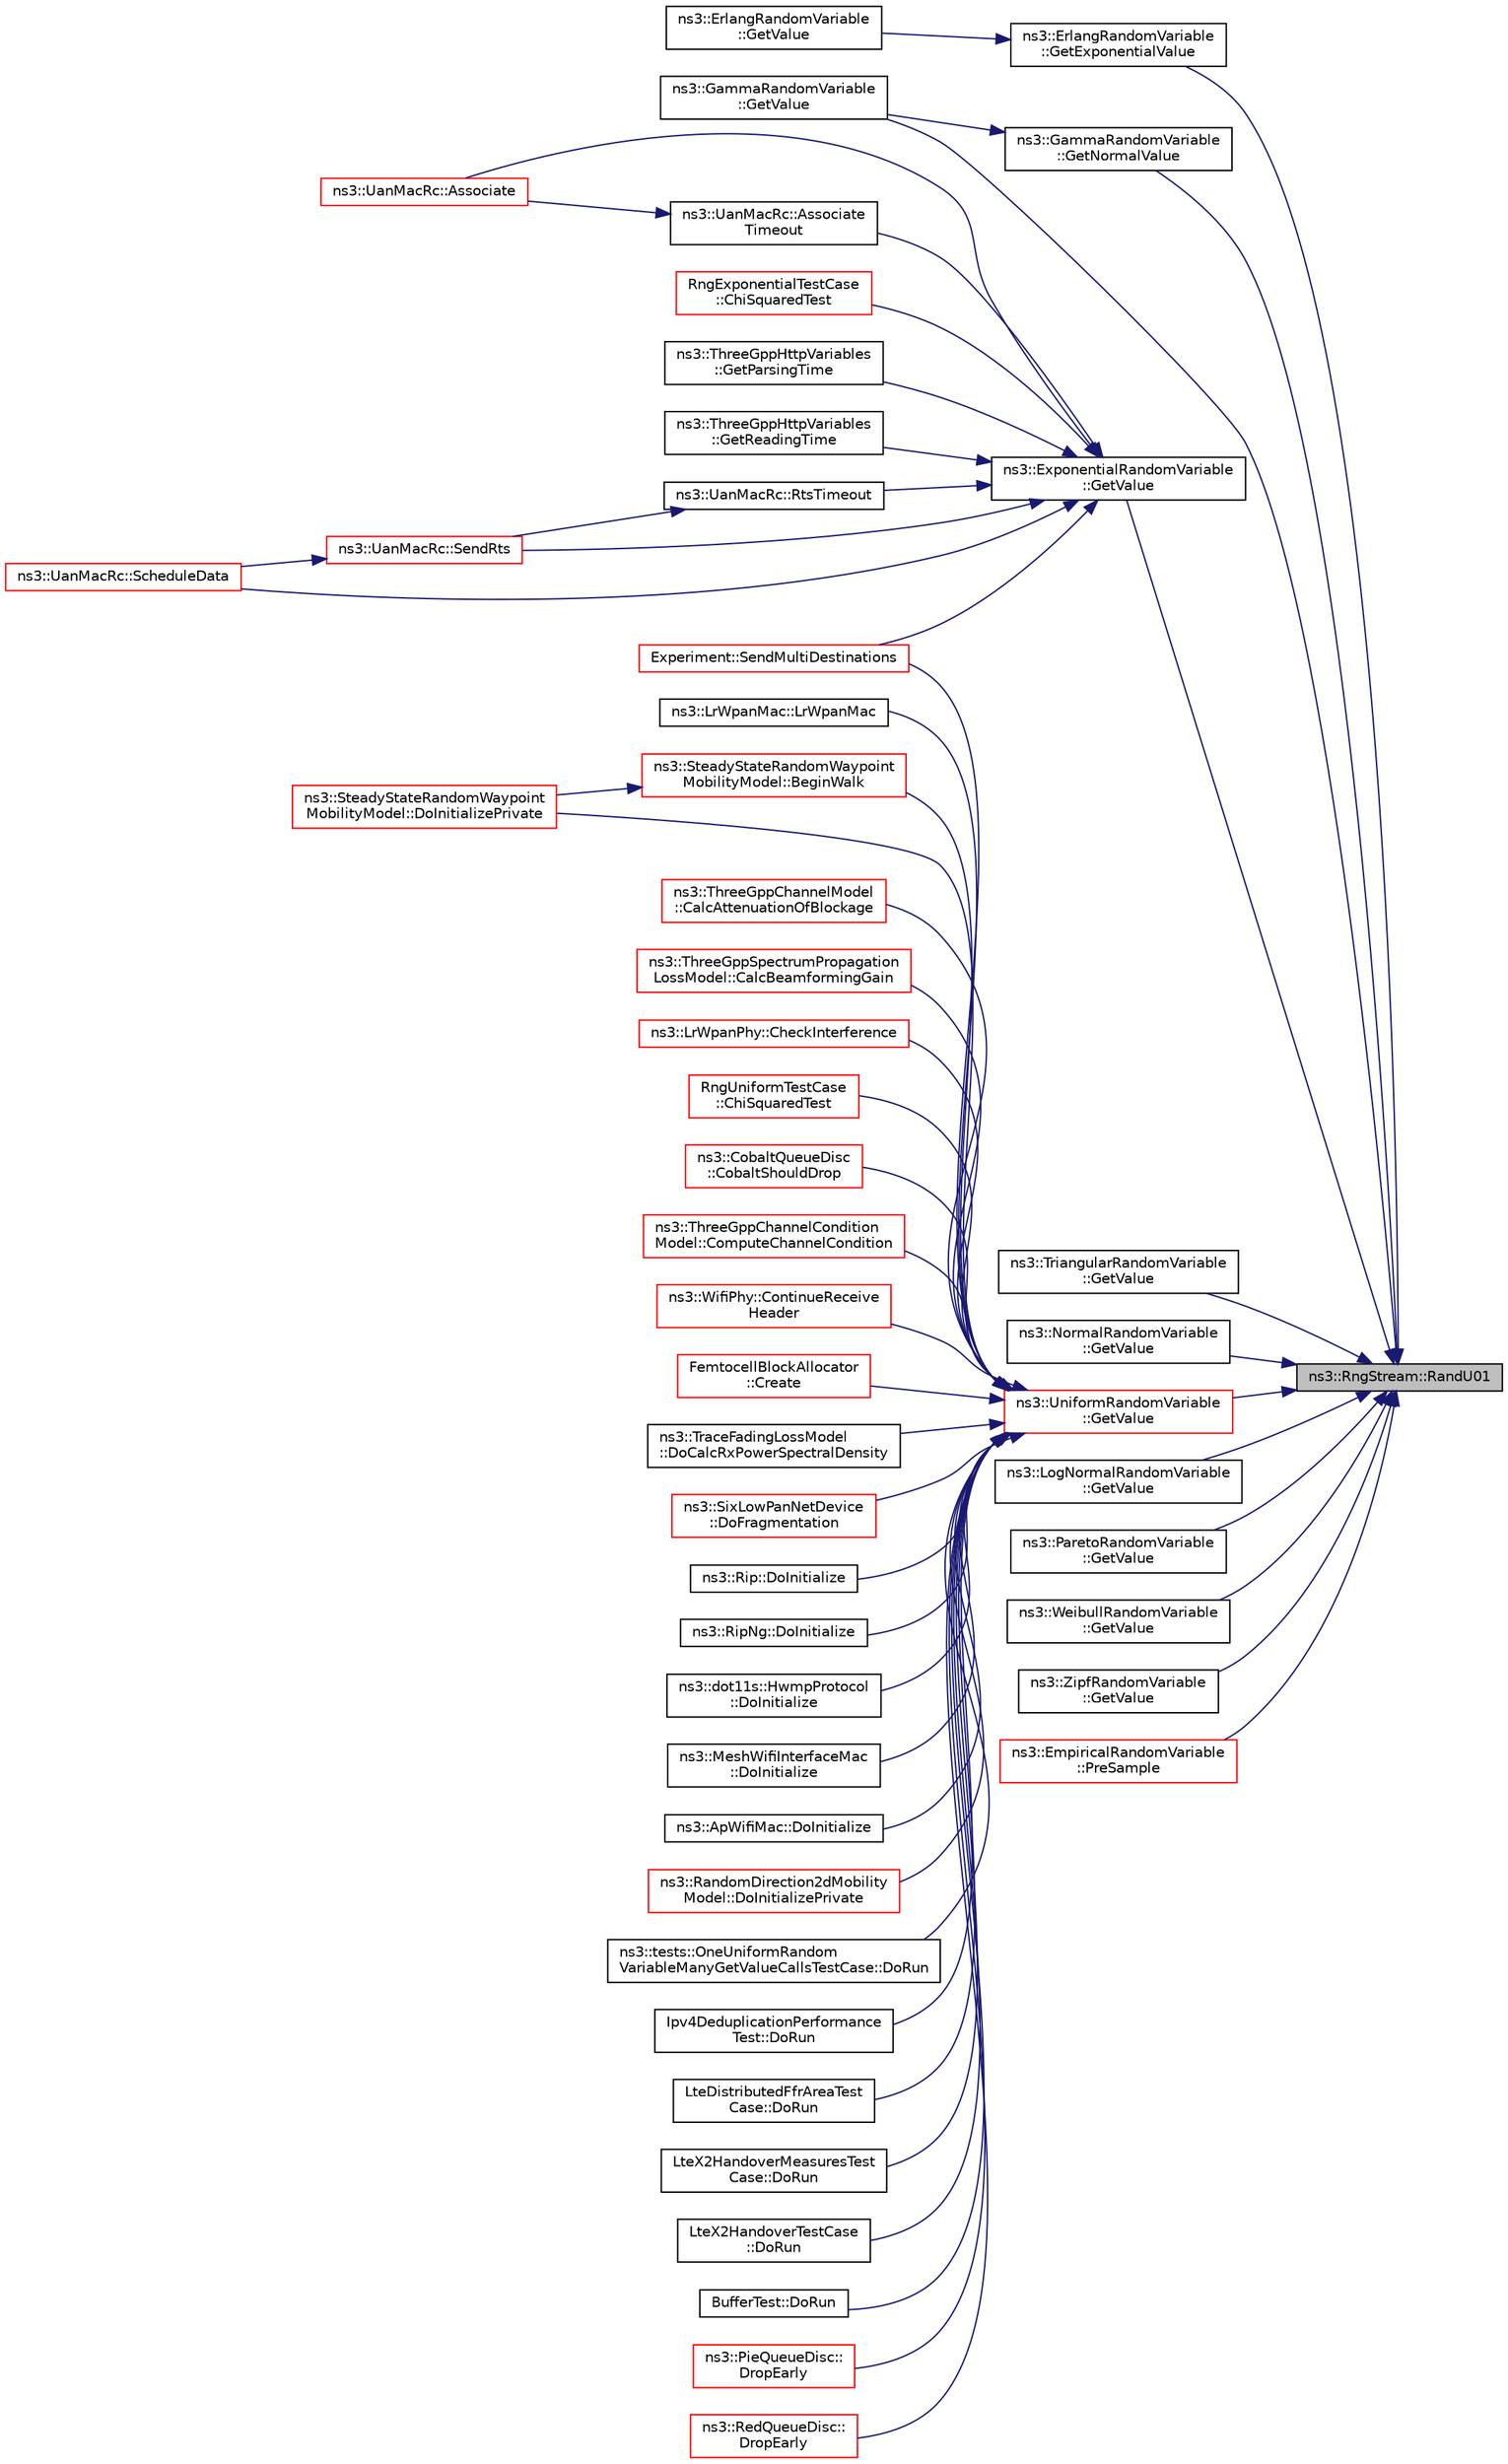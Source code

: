 digraph "ns3::RngStream::RandU01"
{
 // LATEX_PDF_SIZE
  edge [fontname="Helvetica",fontsize="10",labelfontname="Helvetica",labelfontsize="10"];
  node [fontname="Helvetica",fontsize="10",shape=record];
  rankdir="RL";
  Node1 [label="ns3::RngStream::RandU01",height=0.2,width=0.4,color="black", fillcolor="grey75", style="filled", fontcolor="black",tooltip="Generate the next random number for this stream."];
  Node1 -> Node2 [dir="back",color="midnightblue",fontsize="10",style="solid",fontname="Helvetica"];
  Node2 [label="ns3::ErlangRandomVariable\l::GetExponentialValue",height=0.2,width=0.4,color="black", fillcolor="white", style="filled",URL="$classns3_1_1_erlang_random_variable.html#a3cc2a2c6aee746af38bc2174ff0830c9",tooltip="Returns a random double from an exponential distribution with the specified mean and upper bound."];
  Node2 -> Node3 [dir="back",color="midnightblue",fontsize="10",style="solid",fontname="Helvetica"];
  Node3 [label="ns3::ErlangRandomVariable\l::GetValue",height=0.2,width=0.4,color="black", fillcolor="white", style="filled",URL="$classns3_1_1_erlang_random_variable.html#a144e603fbee33b5167339f90d4dd4a57",tooltip="Returns a random double from an Erlang distribution with the specified k and lambda."];
  Node1 -> Node4 [dir="back",color="midnightblue",fontsize="10",style="solid",fontname="Helvetica"];
  Node4 [label="ns3::GammaRandomVariable\l::GetNormalValue",height=0.2,width=0.4,color="black", fillcolor="white", style="filled",URL="$classns3_1_1_gamma_random_variable.html#a65f2515eaf15d4540509c9620c844c57",tooltip="Returns a random double from a normal distribution with the specified mean, variance,..."];
  Node4 -> Node5 [dir="back",color="midnightblue",fontsize="10",style="solid",fontname="Helvetica"];
  Node5 [label="ns3::GammaRandomVariable\l::GetValue",height=0.2,width=0.4,color="black", fillcolor="white", style="filled",URL="$classns3_1_1_gamma_random_variable.html#a4bc336892413eab5ba6e1a046cda8bde",tooltip="Returns a random double from a gamma distribution with the specified alpha and beta."];
  Node1 -> Node5 [dir="back",color="midnightblue",fontsize="10",style="solid",fontname="Helvetica"];
  Node1 -> Node6 [dir="back",color="midnightblue",fontsize="10",style="solid",fontname="Helvetica"];
  Node6 [label="ns3::ExponentialRandomVariable\l::GetValue",height=0.2,width=0.4,color="black", fillcolor="white", style="filled",URL="$classns3_1_1_exponential_random_variable.html#a5d7a50466c0b0f036ec0fc1aa478f2c3",tooltip="Get the next random value, as a double from the exponential distribution with the specified mean and ..."];
  Node6 -> Node7 [dir="back",color="midnightblue",fontsize="10",style="solid",fontname="Helvetica"];
  Node7 [label="ns3::UanMacRc::Associate",height=0.2,width=0.4,color="red", fillcolor="white", style="filled",URL="$classns3_1_1_uan_mac_rc.html#ad0c89fbba2f362b7915cd33809cbad14",tooltip="Associate with a gateway by sending the first GWPING."];
  Node6 -> Node9 [dir="back",color="midnightblue",fontsize="10",style="solid",fontname="Helvetica"];
  Node9 [label="ns3::UanMacRc::Associate\lTimeout",height=0.2,width=0.4,color="black", fillcolor="white", style="filled",URL="$classns3_1_1_uan_mac_rc.html#af23682ff6db736c6a2c9eceae8252cd2",tooltip="Periodically retry association."];
  Node9 -> Node7 [dir="back",color="midnightblue",fontsize="10",style="solid",fontname="Helvetica"];
  Node6 -> Node10 [dir="back",color="midnightblue",fontsize="10",style="solid",fontname="Helvetica"];
  Node10 [label="RngExponentialTestCase\l::ChiSquaredTest",height=0.2,width=0.4,color="red", fillcolor="white", style="filled",URL="$class_rng_exponential_test_case.html#a73e697e9720a2cbb13aa8eadbfe798ae",tooltip=" "];
  Node6 -> Node12 [dir="back",color="midnightblue",fontsize="10",style="solid",fontname="Helvetica"];
  Node12 [label="ns3::ThreeGppHttpVariables\l::GetParsingTime",height=0.2,width=0.4,color="black", fillcolor="white", style="filled",URL="$classns3_1_1_three_gpp_http_variables.html#af569cf5b053fff1823c1559088cde53c",tooltip="Draws a random length of time which simulate the small delay caused by HTTP client looking for any em..."];
  Node6 -> Node13 [dir="back",color="midnightblue",fontsize="10",style="solid",fontname="Helvetica"];
  Node13 [label="ns3::ThreeGppHttpVariables\l::GetReadingTime",height=0.2,width=0.4,color="black", fillcolor="white", style="filled",URL="$classns3_1_1_three_gpp_http_variables.html#a6932ccc8491b46b14bc27b7477cee5b0",tooltip="Draws a random length of time which is spent by a hypothetical human user (HTTP client) to read a web..."];
  Node6 -> Node14 [dir="back",color="midnightblue",fontsize="10",style="solid",fontname="Helvetica"];
  Node14 [label="ns3::UanMacRc::RtsTimeout",height=0.2,width=0.4,color="black", fillcolor="white", style="filled",URL="$classns3_1_1_uan_mac_rc.html#af4520e133c4a7e82f718fc42eac63459",tooltip="Retry RTS."];
  Node14 -> Node15 [dir="back",color="midnightblue",fontsize="10",style="solid",fontname="Helvetica"];
  Node15 [label="ns3::UanMacRc::SendRts",height=0.2,width=0.4,color="red", fillcolor="white", style="filled",URL="$classns3_1_1_uan_mac_rc.html#a5bef59fd83813d602f41fad1b4345ff1",tooltip="Send RTS packet."];
  Node15 -> Node16 [dir="back",color="midnightblue",fontsize="10",style="solid",fontname="Helvetica"];
  Node16 [label="ns3::UanMacRc::ScheduleData",height=0.2,width=0.4,color="red", fillcolor="white", style="filled",URL="$classns3_1_1_uan_mac_rc.html#a050570db8ee60717b778e06a9b8b9e77",tooltip="Schedule Packet sends."];
  Node6 -> Node16 [dir="back",color="midnightblue",fontsize="10",style="solid",fontname="Helvetica"];
  Node6 -> Node19 [dir="back",color="midnightblue",fontsize="10",style="solid",fontname="Helvetica"];
  Node19 [label="Experiment::SendMultiDestinations",height=0.2,width=0.4,color="red", fillcolor="white", style="filled",URL="$class_experiment.html#acf11a56aa7fb70ab2018565ac66cc351",tooltip="A sender node will set up a flow to each of the its neighbors in its quadrant randomly."];
  Node6 -> Node15 [dir="back",color="midnightblue",fontsize="10",style="solid",fontname="Helvetica"];
  Node1 -> Node21 [dir="back",color="midnightblue",fontsize="10",style="solid",fontname="Helvetica"];
  Node21 [label="ns3::TriangularRandomVariable\l::GetValue",height=0.2,width=0.4,color="black", fillcolor="white", style="filled",URL="$classns3_1_1_triangular_random_variable.html#aad1ce678507bb74ee2c5b09210c81c9b",tooltip="Returns a random double from a triangular distribution with the specified mean, min,..."];
  Node1 -> Node22 [dir="back",color="midnightblue",fontsize="10",style="solid",fontname="Helvetica"];
  Node22 [label="ns3::NormalRandomVariable\l::GetValue",height=0.2,width=0.4,color="black", fillcolor="white", style="filled",URL="$classns3_1_1_normal_random_variable.html#a0134d131477bc439cc6ff7cbe84b03a9",tooltip="Returns a random double from a normal distribution with the specified mean, variance,..."];
  Node1 -> Node23 [dir="back",color="midnightblue",fontsize="10",style="solid",fontname="Helvetica"];
  Node23 [label="ns3::UniformRandomVariable\l::GetValue",height=0.2,width=0.4,color="red", fillcolor="white", style="filled",URL="$classns3_1_1_uniform_random_variable.html#a03822d8c86ac51e9aa83bbc73041386b",tooltip="Get the next random value, as a double in the specified range ."];
  Node23 -> Node24 [dir="back",color="midnightblue",fontsize="10",style="solid",fontname="Helvetica"];
  Node24 [label="ns3::LrWpanMac::LrWpanMac",height=0.2,width=0.4,color="black", fillcolor="white", style="filled",URL="$classns3_1_1_lr_wpan_mac.html#ae85526f526890de95937d9e6f1771403",tooltip="Default constructor."];
  Node23 -> Node25 [dir="back",color="midnightblue",fontsize="10",style="solid",fontname="Helvetica"];
  Node25 [label="ns3::SteadyStateRandomWaypoint\lMobilityModel::BeginWalk",height=0.2,width=0.4,color="red", fillcolor="white", style="filled",URL="$classns3_1_1_steady_state_random_waypoint_mobility_model.html#a6db94d1dee3fe984ad422fd9bed2d7db",tooltip="Start a motion period and schedule the ending of the motion."];
  Node25 -> Node26 [dir="back",color="midnightblue",fontsize="10",style="solid",fontname="Helvetica"];
  Node26 [label="ns3::SteadyStateRandomWaypoint\lMobilityModel::DoInitializePrivate",height=0.2,width=0.4,color="red", fillcolor="white", style="filled",URL="$classns3_1_1_steady_state_random_waypoint_mobility_model.html#a661b708216d6f6c38443d061b0d02c96",tooltip="Configure random variables based on attributes; calculate the steady state probability that node is i..."];
  Node23 -> Node31 [dir="back",color="midnightblue",fontsize="10",style="solid",fontname="Helvetica"];
  Node31 [label="ns3::ThreeGppChannelModel\l::CalcAttenuationOfBlockage",height=0.2,width=0.4,color="red", fillcolor="white", style="filled",URL="$classns3_1_1_three_gpp_channel_model.html#ad8f8e851e9864e30ae4b70c193dbc7ed",tooltip="Applies the blockage model A described in 3GPP TR 38.901."];
  Node23 -> Node34 [dir="back",color="midnightblue",fontsize="10",style="solid",fontname="Helvetica"];
  Node34 [label="ns3::ThreeGppSpectrumPropagation\lLossModel::CalcBeamformingGain",height=0.2,width=0.4,color="red", fillcolor="white", style="filled",URL="$classns3_1_1_three_gpp_spectrum_propagation_loss_model.html#ae1baa4535502c719f5b2d9ad44689dbb",tooltip="Computes the beamforming gain and applies it to the tx PSD."];
  Node23 -> Node36 [dir="back",color="midnightblue",fontsize="10",style="solid",fontname="Helvetica"];
  Node36 [label="ns3::LrWpanPhy::CheckInterference",height=0.2,width=0.4,color="red", fillcolor="white", style="filled",URL="$classns3_1_1_lr_wpan_phy.html#a8a339fadde6f27b6a495377a4eca7943",tooltip="Check if the interference destroys a frame currently received."];
  Node23 -> Node39 [dir="back",color="midnightblue",fontsize="10",style="solid",fontname="Helvetica"];
  Node39 [label="RngUniformTestCase\l::ChiSquaredTest",height=0.2,width=0.4,color="red", fillcolor="white", style="filled",URL="$class_rng_uniform_test_case.html#a0b3ff4e75ad18f37e50a601c145f88ff",tooltip=" "];
  Node23 -> Node41 [dir="back",color="midnightblue",fontsize="10",style="solid",fontname="Helvetica"];
  Node41 [label="ns3::CobaltQueueDisc\l::CobaltShouldDrop",height=0.2,width=0.4,color="red", fillcolor="white", style="filled",URL="$classns3_1_1_cobalt_queue_disc.html#a59935fe3ec6a23ff7b55cd298fc4cc80",tooltip="Called to decide whether the current packet should be dropped based on decisions taken by Blue and Co..."];
  Node23 -> Node43 [dir="back",color="midnightblue",fontsize="10",style="solid",fontname="Helvetica"];
  Node43 [label="ns3::ThreeGppChannelCondition\lModel::ComputeChannelCondition",height=0.2,width=0.4,color="red", fillcolor="white", style="filled",URL="$classns3_1_1_three_gpp_channel_condition_model.html#ada83eb809c2a4981a219d3674bbb7aa9",tooltip="This method computes the channel condition based on a probabilistic model that is specific for the sc..."];
  Node23 -> Node55 [dir="back",color="midnightblue",fontsize="10",style="solid",fontname="Helvetica"];
  Node55 [label="ns3::WifiPhy::ContinueReceive\lHeader",height=0.2,width=0.4,color="red", fillcolor="white", style="filled",URL="$classns3_1_1_wifi_phy.html#ac5c2d333cf5e8c1f33604ef1584486fe",tooltip="Continue receiving the PHY header of a PPDU (i.e."];
  Node23 -> Node79 [dir="back",color="midnightblue",fontsize="10",style="solid",fontname="Helvetica"];
  Node79 [label="FemtocellBlockAllocator\l::Create",height=0.2,width=0.4,color="red", fillcolor="white", style="filled",URL="$class_femtocell_block_allocator.html#ac3f3dd07dae696b6991e9d483e4fffe5",tooltip="Create function."];
  Node23 -> Node81 [dir="back",color="midnightblue",fontsize="10",style="solid",fontname="Helvetica"];
  Node81 [label="ns3::TraceFadingLossModel\l::DoCalcRxPowerSpectralDensity",height=0.2,width=0.4,color="black", fillcolor="white", style="filled",URL="$classns3_1_1_trace_fading_loss_model.html#a970c6119d64e72ccec5d144f96ab6a72",tooltip=" "];
  Node23 -> Node82 [dir="back",color="midnightblue",fontsize="10",style="solid",fontname="Helvetica"];
  Node82 [label="ns3::SixLowPanNetDevice\l::DoFragmentation",height=0.2,width=0.4,color="red", fillcolor="white", style="filled",URL="$classns3_1_1_six_low_pan_net_device.html#a88e96024b9eb0c0184c9c1ef26e3aa16",tooltip="Performs a packet fragmentation."];
  Node23 -> Node86 [dir="back",color="midnightblue",fontsize="10",style="solid",fontname="Helvetica"];
  Node86 [label="ns3::Rip::DoInitialize",height=0.2,width=0.4,color="black", fillcolor="white", style="filled",URL="$classns3_1_1_rip.html#a622ec450ec78945f81986b64ce3dcbed",tooltip="Start protocol operation."];
  Node23 -> Node87 [dir="back",color="midnightblue",fontsize="10",style="solid",fontname="Helvetica"];
  Node87 [label="ns3::RipNg::DoInitialize",height=0.2,width=0.4,color="black", fillcolor="white", style="filled",URL="$classns3_1_1_rip_ng.html#a81a7056d4a1d1afc266181406f5dbf64",tooltip="Start protocol operation."];
  Node23 -> Node88 [dir="back",color="midnightblue",fontsize="10",style="solid",fontname="Helvetica"];
  Node88 [label="ns3::dot11s::HwmpProtocol\l::DoInitialize",height=0.2,width=0.4,color="black", fillcolor="white", style="filled",URL="$classns3_1_1dot11s_1_1_hwmp_protocol.html#a67a93c2ef31e7ca0d23b07c8c6edcd90",tooltip="Initialize() implementation."];
  Node23 -> Node89 [dir="back",color="midnightblue",fontsize="10",style="solid",fontname="Helvetica"];
  Node89 [label="ns3::MeshWifiInterfaceMac\l::DoInitialize",height=0.2,width=0.4,color="black", fillcolor="white", style="filled",URL="$classns3_1_1_mesh_wifi_interface_mac.html#afce4d5c3fc9f6abeb87066e62367aacf",tooltip="PluginList typedef."];
  Node23 -> Node90 [dir="back",color="midnightblue",fontsize="10",style="solid",fontname="Helvetica"];
  Node90 [label="ns3::ApWifiMac::DoInitialize",height=0.2,width=0.4,color="black", fillcolor="white", style="filled",URL="$classns3_1_1_ap_wifi_mac.html#a398b0e04d5c31b7459358a459beff098",tooltip="Initialize() implementation."];
  Node23 -> Node91 [dir="back",color="midnightblue",fontsize="10",style="solid",fontname="Helvetica"];
  Node91 [label="ns3::RandomDirection2dMobility\lModel::DoInitializePrivate",height=0.2,width=0.4,color="red", fillcolor="white", style="filled",URL="$classns3_1_1_random_direction2d_mobility_model.html#a8240bba0ddc6f386bda3ebf96b383a6a",tooltip="Sets a new random direction and calls SetDirectionAndSpeed."];
  Node23 -> Node26 [dir="back",color="midnightblue",fontsize="10",style="solid",fontname="Helvetica"];
  Node23 -> Node94 [dir="back",color="midnightblue",fontsize="10",style="solid",fontname="Helvetica"];
  Node94 [label="ns3::tests::OneUniformRandom\lVariableManyGetValueCallsTestCase::DoRun",height=0.2,width=0.4,color="black", fillcolor="white", style="filled",URL="$classns3_1_1tests_1_1_one_uniform_random_variable_many_get_value_calls_test_case.html#a212d5f4fbd2fd6cd1ae40b214d84a009",tooltip="Implementation to actually run this TestCase."];
  Node23 -> Node95 [dir="back",color="midnightblue",fontsize="10",style="solid",fontname="Helvetica"];
  Node95 [label="Ipv4DeduplicationPerformance\lTest::DoRun",height=0.2,width=0.4,color="black", fillcolor="white", style="filled",URL="$class_ipv4_deduplication_performance_test.html#a31518001eb022fe1f91e769de0595883",tooltip="Implementation to actually run this TestCase."];
  Node23 -> Node96 [dir="back",color="midnightblue",fontsize="10",style="solid",fontname="Helvetica"];
  Node96 [label="LteDistributedFfrAreaTest\lCase::DoRun",height=0.2,width=0.4,color="black", fillcolor="white", style="filled",URL="$class_lte_distributed_ffr_area_test_case.html#a1a386a39f2ddc3d22b17a134b775e2b7",tooltip="Implementation to actually run this TestCase."];
  Node23 -> Node97 [dir="back",color="midnightblue",fontsize="10",style="solid",fontname="Helvetica"];
  Node97 [label="LteX2HandoverMeasuresTest\lCase::DoRun",height=0.2,width=0.4,color="black", fillcolor="white", style="filled",URL="$class_lte_x2_handover_measures_test_case.html#a6aefe1e71df347688687fb5d8dd54104",tooltip="Implementation to actually run this TestCase."];
  Node23 -> Node98 [dir="back",color="midnightblue",fontsize="10",style="solid",fontname="Helvetica"];
  Node98 [label="LteX2HandoverTestCase\l::DoRun",height=0.2,width=0.4,color="black", fillcolor="white", style="filled",URL="$class_lte_x2_handover_test_case.html#a5d77d6fbe61da649203846d4617b4716",tooltip="Implementation to actually run this TestCase."];
  Node23 -> Node99 [dir="back",color="midnightblue",fontsize="10",style="solid",fontname="Helvetica"];
  Node99 [label="BufferTest::DoRun",height=0.2,width=0.4,color="black", fillcolor="white", style="filled",URL="$class_buffer_test.html#a4ffd025f50c962366167daef7df0ac58",tooltip="Implementation to actually run this TestCase."];
  Node23 -> Node100 [dir="back",color="midnightblue",fontsize="10",style="solid",fontname="Helvetica"];
  Node100 [label="ns3::PieQueueDisc::\lDropEarly",height=0.2,width=0.4,color="red", fillcolor="white", style="filled",URL="$classns3_1_1_pie_queue_disc.html#a73c30e9ac6e37ba9dd2a362f0b45e6e3",tooltip="Check if a packet needs to be dropped due to probability drop."];
  Node23 -> Node102 [dir="back",color="midnightblue",fontsize="10",style="solid",fontname="Helvetica"];
  Node102 [label="ns3::RedQueueDisc::\lDropEarly",height=0.2,width=0.4,color="red", fillcolor="white", style="filled",URL="$classns3_1_1_red_queue_disc.html#a8cf68bf93f0ad885f92e32c8269d33d3",tooltip="Check if a packet needs to be dropped due to probability mark."];
  Node23 -> Node19 [dir="back",color="midnightblue",fontsize="10",style="solid",fontname="Helvetica"];
  Node1 -> Node236 [dir="back",color="midnightblue",fontsize="10",style="solid",fontname="Helvetica"];
  Node236 [label="ns3::LogNormalRandomVariable\l::GetValue",height=0.2,width=0.4,color="black", fillcolor="white", style="filled",URL="$classns3_1_1_log_normal_random_variable.html#af37e3543a8416881d09bad093275d349",tooltip="Returns a random double from a log-normal distribution with the specified mu and sigma."];
  Node1 -> Node237 [dir="back",color="midnightblue",fontsize="10",style="solid",fontname="Helvetica"];
  Node237 [label="ns3::ParetoRandomVariable\l::GetValue",height=0.2,width=0.4,color="black", fillcolor="white", style="filled",URL="$classns3_1_1_pareto_random_variable.html#a382e896b56412a86d009c4ec6140c2c5",tooltip="Returns a random double from a Pareto distribution with the specified scale, shape,..."];
  Node1 -> Node238 [dir="back",color="midnightblue",fontsize="10",style="solid",fontname="Helvetica"];
  Node238 [label="ns3::WeibullRandomVariable\l::GetValue",height=0.2,width=0.4,color="black", fillcolor="white", style="filled",URL="$classns3_1_1_weibull_random_variable.html#af64818134b6b7734f33a81bca8d15023",tooltip="Returns a random double from a Weibull distribution with the specified scale, shape,..."];
  Node1 -> Node239 [dir="back",color="midnightblue",fontsize="10",style="solid",fontname="Helvetica"];
  Node239 [label="ns3::ZipfRandomVariable\l::GetValue",height=0.2,width=0.4,color="black", fillcolor="white", style="filled",URL="$classns3_1_1_zipf_random_variable.html#a327ce77bd92ece90f8622b5104850676",tooltip="Returns a random double from a Zipf distribution with the specified n and alpha."];
  Node1 -> Node240 [dir="back",color="midnightblue",fontsize="10",style="solid",fontname="Helvetica"];
  Node240 [label="ns3::EmpiricalRandomVariable\l::PreSample",height=0.2,width=0.4,color="red", fillcolor="white", style="filled",URL="$classns3_1_1_empirical_random_variable.html#a6b2439f3d4383871969cff4d9c3fa8cd",tooltip="Do the initial rng draw and check against the extrema."];
}
